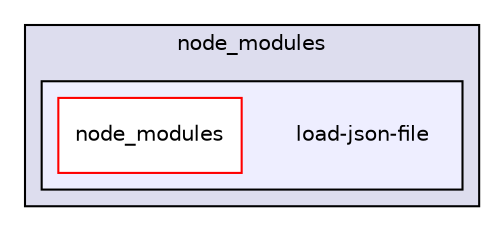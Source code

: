 digraph "gulp-src/node_modules/gulp-html-to-json/node_modules/gulp-util/node_modules/dateformat/node_modules/meow/node_modules/read-pkg-up/node_modules/read-pkg/node_modules/load-json-file" {
  compound=true
  node [ fontsize="10", fontname="Helvetica"];
  edge [ labelfontsize="10", labelfontname="Helvetica"];
  subgraph clusterdir_237557afb004d02e39a62dc454323d5e {
    graph [ bgcolor="#ddddee", pencolor="black", label="node_modules" fontname="Helvetica", fontsize="10", URL="dir_237557afb004d02e39a62dc454323d5e.html"]
  subgraph clusterdir_502333820faa8db097cb64a6a8f4369d {
    graph [ bgcolor="#eeeeff", pencolor="black", label="" URL="dir_502333820faa8db097cb64a6a8f4369d.html"];
    dir_502333820faa8db097cb64a6a8f4369d [shape=plaintext label="load-json-file"];
    dir_b98057526aaded4f99cf9d8c0cb3529e [shape=box label="node_modules" color="red" fillcolor="white" style="filled" URL="dir_b98057526aaded4f99cf9d8c0cb3529e.html"];
  }
  }
}
